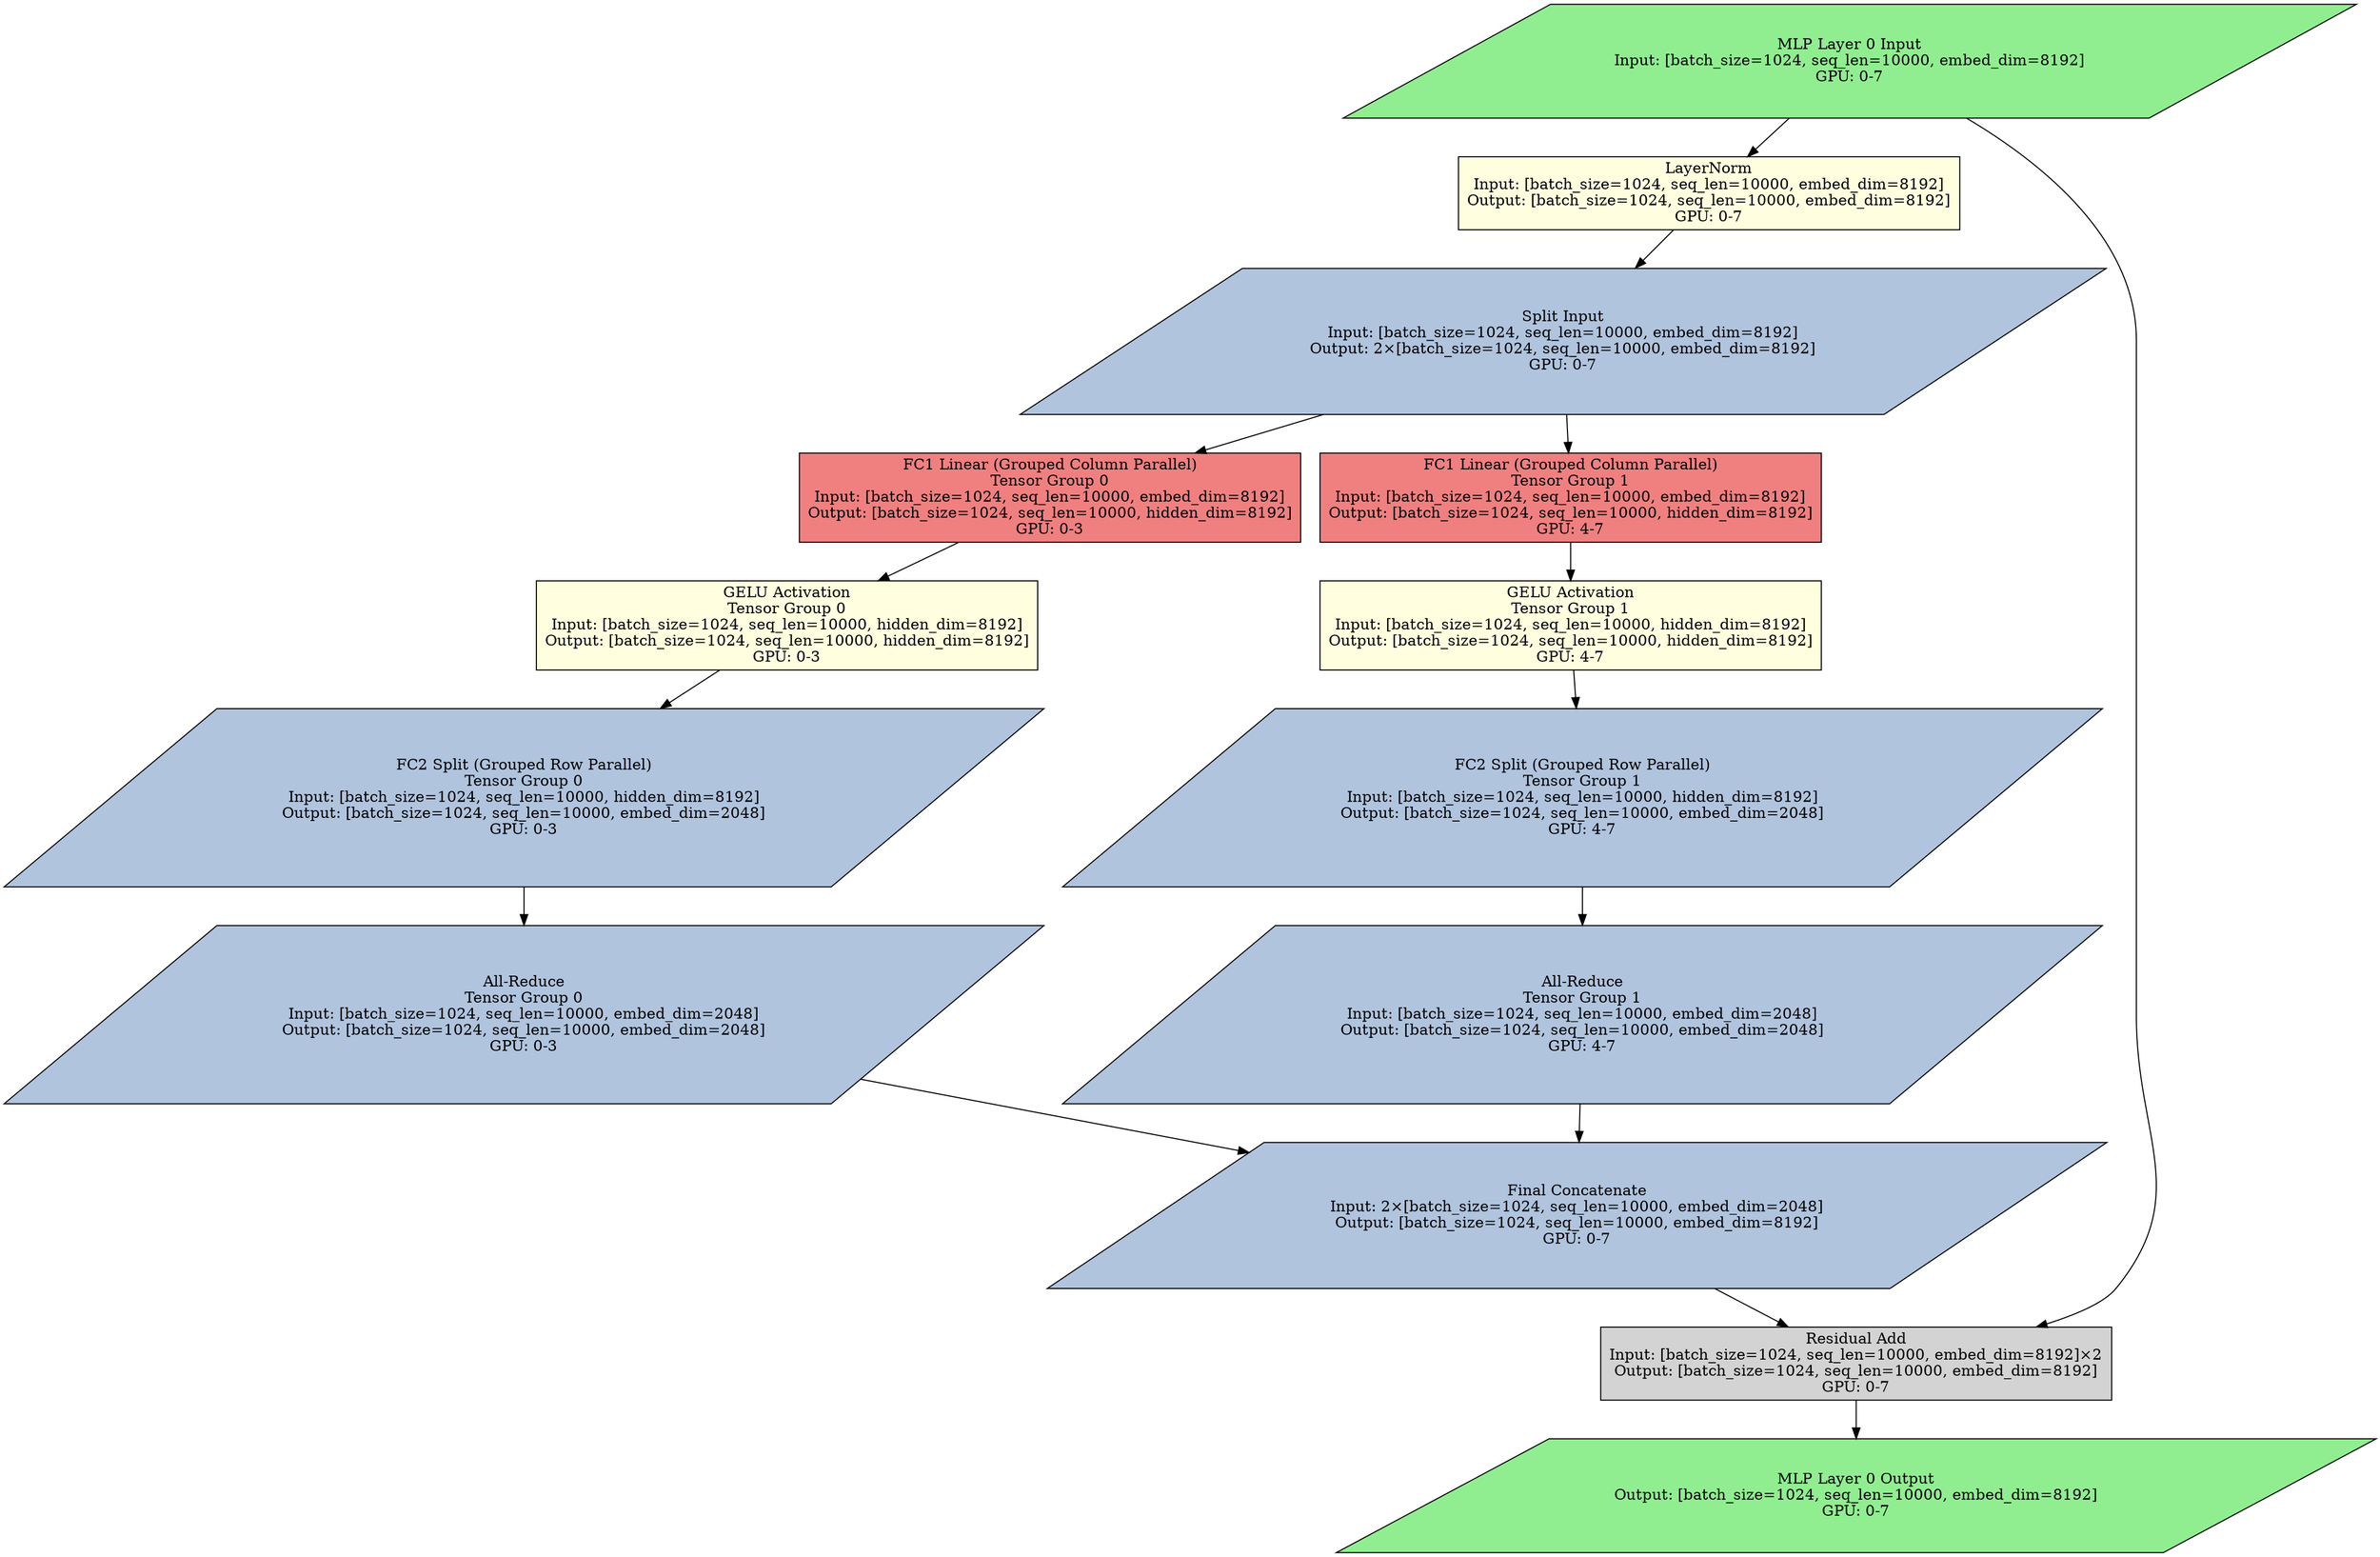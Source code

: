 digraph optimized_mlp_layer_0_grouped_tensor_parallel {
    rankdir=TB size="35,45"
    node [fillcolor=lightblue shape=ellipse style=filled]
    
    // Input and output
    mlp_input [label="MLP Layer 0 Input\nInput: [batch_size=1024, seq_len=10000, embed_dim=8192]\nGPU: 0-7" fillcolor=lightgreen shape=parallelogram]
    mlp_output [label="MLP Layer 0 Output\nOutput: [batch_size=1024, seq_len=10000, embed_dim=8192]\nGPU: 0-7" fillcolor=lightgreen shape=parallelogram]
    
    // LayerNorm - properly connected
    ln [label="LayerNorm\nInput: [batch_size=1024, seq_len=10000, embed_dim=8192]\nOutput: [batch_size=1024, seq_len=10000, embed_dim=8192]\nGPU: 0-7" fillcolor=lightyellow shape=rectangle]
    
    // Input split - properly connected
    input_split [label="Split Input\nInput: [batch_size=1024, seq_len=10000, embed_dim=8192]\nOutput: 2×[batch_size=1024, seq_len=10000, embed_dim=8192]\nGPU: 0-7" fillcolor=lightsteelblue shape=parallelogram]
    
    // Grouped tensor parallelism - 2 groups of 4 GPUs each
    
    // Tensor Group 0: GPUs 0-3
    fc1_tg0 [label="FC1 Linear (Grouped Column Parallel)\nTensor Group 0\nInput: [batch_size=1024, seq_len=10000, embed_dim=8192]\nOutput: [batch_size=1024, seq_len=10000, hidden_dim=8192]\nGPU: 0-3" fillcolor=lightcoral shape=rectangle]
    gelu_tg0 [label="GELU Activation\nTensor Group 0\nInput: [batch_size=1024, seq_len=10000, hidden_dim=8192]\nOutput: [batch_size=1024, seq_len=10000, hidden_dim=8192]\nGPU: 0-3" fillcolor=lightyellow shape=rectangle]
    fc2_split_tg0 [label="FC2 Split (Grouped Row Parallel)\nTensor Group 0\nInput: [batch_size=1024, seq_len=10000, hidden_dim=8192]\nOutput: [batch_size=1024, seq_len=10000, embed_dim=2048]\nGPU: 0-3" fillcolor=lightsteelblue shape=parallelogram]
    all_reduce_tg0 [label="All-Reduce\nTensor Group 0\nInput: [batch_size=1024, seq_len=10000, embed_dim=2048]\nOutput: [batch_size=1024, seq_len=10000, embed_dim=2048]\nGPU: 0-3" fillcolor=lightsteelblue shape=parallelogram]
    
    // Tensor Group 1: GPUs 4-7
    fc1_tg1 [label="FC1 Linear (Grouped Column Parallel)\nTensor Group 1\nInput: [batch_size=1024, seq_len=10000, embed_dim=8192]\nOutput: [batch_size=1024, seq_len=10000, hidden_dim=8192]\nGPU: 4-7" fillcolor=lightcoral shape=rectangle]
    gelu_tg1 [label="GELU Activation\nTensor Group 1\nInput: [batch_size=1024, seq_len=10000, hidden_dim=8192]\nOutput: [batch_size=1024, seq_len=10000, hidden_dim=8192]\nGPU: 4-7" fillcolor=lightyellow shape=rectangle]
    fc2_split_tg1 [label="FC2 Split (Grouped Row Parallel)\nTensor Group 1\nInput: [batch_size=1024, seq_len=10000, hidden_dim=8192]\nOutput: [batch_size=1024, seq_len=10000, embed_dim=2048]\nGPU: 4-7" fillcolor=lightsteelblue shape=parallelogram]
    all_reduce_tg1 [label="All-Reduce\nTensor Group 1\nInput: [batch_size=1024, seq_len=10000, embed_dim=2048]\nOutput: [batch_size=1024, seq_len=10000, embed_dim=2048]\nGPU: 4-7" fillcolor=lightsteelblue shape=parallelogram]
    
    // Final aggregation - properly connected
    final_concat [label="Final Concatenate\nInput: 2×[batch_size=1024, seq_len=10000, embed_dim=2048]\nOutput: [batch_size=1024, seq_len=10000, embed_dim=8192]\nGPU: 0-7" fillcolor=lightsteelblue shape=parallelogram]
    residual [label="Residual Add\nInput: [batch_size=1024, seq_len=10000, embed_dim=8192]×2\nOutput: [batch_size=1024, seq_len=10000, embed_dim=8192]\nGPU: 0-7" fillcolor=lightgray shape=rectangle]
    
    // Complete flow - all nodes properly connected
    mlp_input -> ln
    ln -> input_split
    input_split -> fc1_tg0
    input_split -> fc1_tg1
    
    fc1_tg0 -> gelu_tg0
    gelu_tg0 -> fc2_split_tg0
    fc2_split_tg0 -> all_reduce_tg0
    all_reduce_tg0 -> final_concat
    
    fc1_tg1 -> gelu_tg1
    gelu_tg1 -> fc2_split_tg1
    fc2_split_tg1 -> all_reduce_tg1
    all_reduce_tg1 -> final_concat
    
    final_concat -> residual
    mlp_input -> residual
    residual -> mlp_output
}